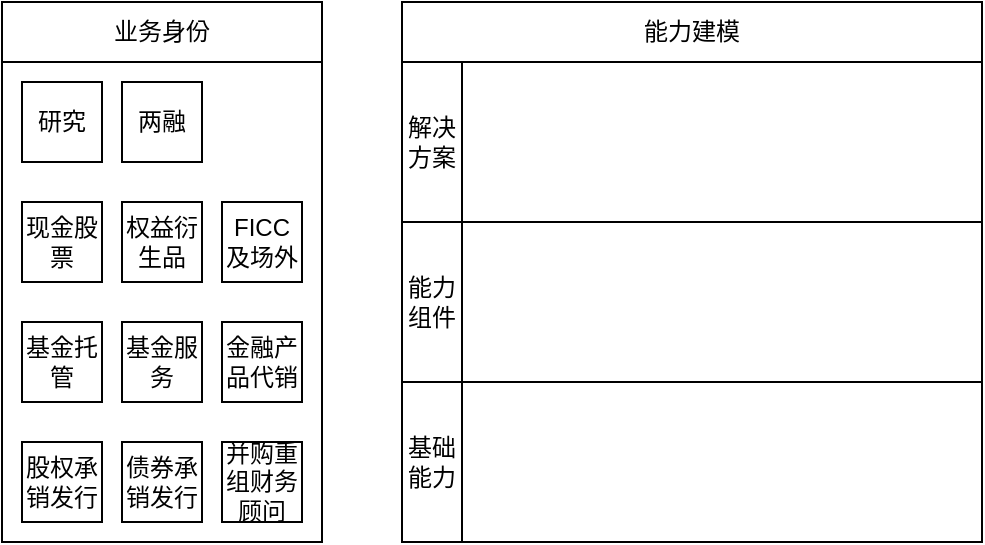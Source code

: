 <mxfile version="18.0.0" type="github">
  <diagram id="F-07AsuqGngknCG6S7us" name="第 1 页">
    <mxGraphModel dx="803" dy="477" grid="1" gridSize="10" guides="1" tooltips="1" connect="1" arrows="1" fold="1" page="1" pageScale="1" pageWidth="850" pageHeight="1100" math="0" shadow="0">
      <root>
        <mxCell id="0" />
        <mxCell id="1" parent="0" />
        <mxCell id="w-5nDEa_0-9KYwIn5jIa-20" value="" style="rounded=0;whiteSpace=wrap;html=1;" parent="1" vertex="1">
          <mxGeometry x="100" y="120" width="160" height="240" as="geometry" />
        </mxCell>
        <mxCell id="w-5nDEa_0-9KYwIn5jIa-6" value="研究" style="whiteSpace=wrap;html=1;aspect=fixed;" parent="1" vertex="1">
          <mxGeometry x="110" y="130" width="40" height="40" as="geometry" />
        </mxCell>
        <mxCell id="w-5nDEa_0-9KYwIn5jIa-7" value="两融" style="whiteSpace=wrap;html=1;aspect=fixed;" parent="1" vertex="1">
          <mxGeometry x="160" y="130" width="40" height="40" as="geometry" />
        </mxCell>
        <mxCell id="w-5nDEa_0-9KYwIn5jIa-8" value="现金股票" style="whiteSpace=wrap;html=1;aspect=fixed;" parent="1" vertex="1">
          <mxGeometry x="110" y="190" width="40" height="40" as="geometry" />
        </mxCell>
        <mxCell id="w-5nDEa_0-9KYwIn5jIa-9" value="权益衍生品" style="whiteSpace=wrap;html=1;aspect=fixed;" parent="1" vertex="1">
          <mxGeometry x="160" y="190" width="40" height="40" as="geometry" />
        </mxCell>
        <mxCell id="w-5nDEa_0-9KYwIn5jIa-10" value="FICC及场外" style="whiteSpace=wrap;html=1;aspect=fixed;" parent="1" vertex="1">
          <mxGeometry x="210" y="190" width="40" height="40" as="geometry" />
        </mxCell>
        <mxCell id="w-5nDEa_0-9KYwIn5jIa-11" value="基金托管" style="whiteSpace=wrap;html=1;aspect=fixed;" parent="1" vertex="1">
          <mxGeometry x="110" y="250" width="40" height="40" as="geometry" />
        </mxCell>
        <mxCell id="w-5nDEa_0-9KYwIn5jIa-12" value="基金服务" style="whiteSpace=wrap;html=1;aspect=fixed;" parent="1" vertex="1">
          <mxGeometry x="160" y="250" width="40" height="40" as="geometry" />
        </mxCell>
        <mxCell id="w-5nDEa_0-9KYwIn5jIa-13" value="金融产品代销" style="whiteSpace=wrap;html=1;aspect=fixed;" parent="1" vertex="1">
          <mxGeometry x="210" y="250" width="40" height="40" as="geometry" />
        </mxCell>
        <mxCell id="w-5nDEa_0-9KYwIn5jIa-14" value="股权承销发行" style="whiteSpace=wrap;html=1;aspect=fixed;" parent="1" vertex="1">
          <mxGeometry x="110" y="310" width="40" height="40" as="geometry" />
        </mxCell>
        <mxCell id="w-5nDEa_0-9KYwIn5jIa-15" value="债券承销发行" style="whiteSpace=wrap;html=1;aspect=fixed;" parent="1" vertex="1">
          <mxGeometry x="160" y="310" width="40" height="40" as="geometry" />
        </mxCell>
        <mxCell id="w-5nDEa_0-9KYwIn5jIa-16" value="并购重组财务顾问" style="whiteSpace=wrap;html=1;aspect=fixed;" parent="1" vertex="1">
          <mxGeometry x="210" y="310" width="40" height="40" as="geometry" />
        </mxCell>
        <mxCell id="gdBLPPlD3JlrtYlogpjC-1" value="业务身份" style="rounded=0;whiteSpace=wrap;html=1;" vertex="1" parent="1">
          <mxGeometry x="100" y="90" width="160" height="30" as="geometry" />
        </mxCell>
        <mxCell id="gdBLPPlD3JlrtYlogpjC-2" value="" style="rounded=0;whiteSpace=wrap;html=1;" vertex="1" parent="1">
          <mxGeometry x="300" y="90" width="290" height="270" as="geometry" />
        </mxCell>
        <mxCell id="gdBLPPlD3JlrtYlogpjC-3" value="能力建模" style="rounded=0;whiteSpace=wrap;html=1;" vertex="1" parent="1">
          <mxGeometry x="300" y="90" width="290" height="30" as="geometry" />
        </mxCell>
        <mxCell id="gdBLPPlD3JlrtYlogpjC-4" value="" style="rounded=0;whiteSpace=wrap;html=1;" vertex="1" parent="1">
          <mxGeometry x="300" y="280" width="290" height="80" as="geometry" />
        </mxCell>
        <mxCell id="gdBLPPlD3JlrtYlogpjC-5" value="" style="rounded=0;whiteSpace=wrap;html=1;" vertex="1" parent="1">
          <mxGeometry x="300" y="200" width="290" height="80" as="geometry" />
        </mxCell>
        <mxCell id="gdBLPPlD3JlrtYlogpjC-6" value="" style="rounded=0;whiteSpace=wrap;html=1;" vertex="1" parent="1">
          <mxGeometry x="300" y="120" width="290" height="80" as="geometry" />
        </mxCell>
        <mxCell id="gdBLPPlD3JlrtYlogpjC-7" value="基础能力" style="rounded=0;whiteSpace=wrap;html=1;" vertex="1" parent="1">
          <mxGeometry x="300" y="280" width="30" height="80" as="geometry" />
        </mxCell>
        <mxCell id="gdBLPPlD3JlrtYlogpjC-12" value="能力组件" style="rounded=0;whiteSpace=wrap;html=1;" vertex="1" parent="1">
          <mxGeometry x="300" y="200" width="30" height="80" as="geometry" />
        </mxCell>
        <mxCell id="gdBLPPlD3JlrtYlogpjC-13" value="解决方案" style="rounded=0;whiteSpace=wrap;html=1;" vertex="1" parent="1">
          <mxGeometry x="300" y="120" width="30" height="80" as="geometry" />
        </mxCell>
      </root>
    </mxGraphModel>
  </diagram>
</mxfile>
